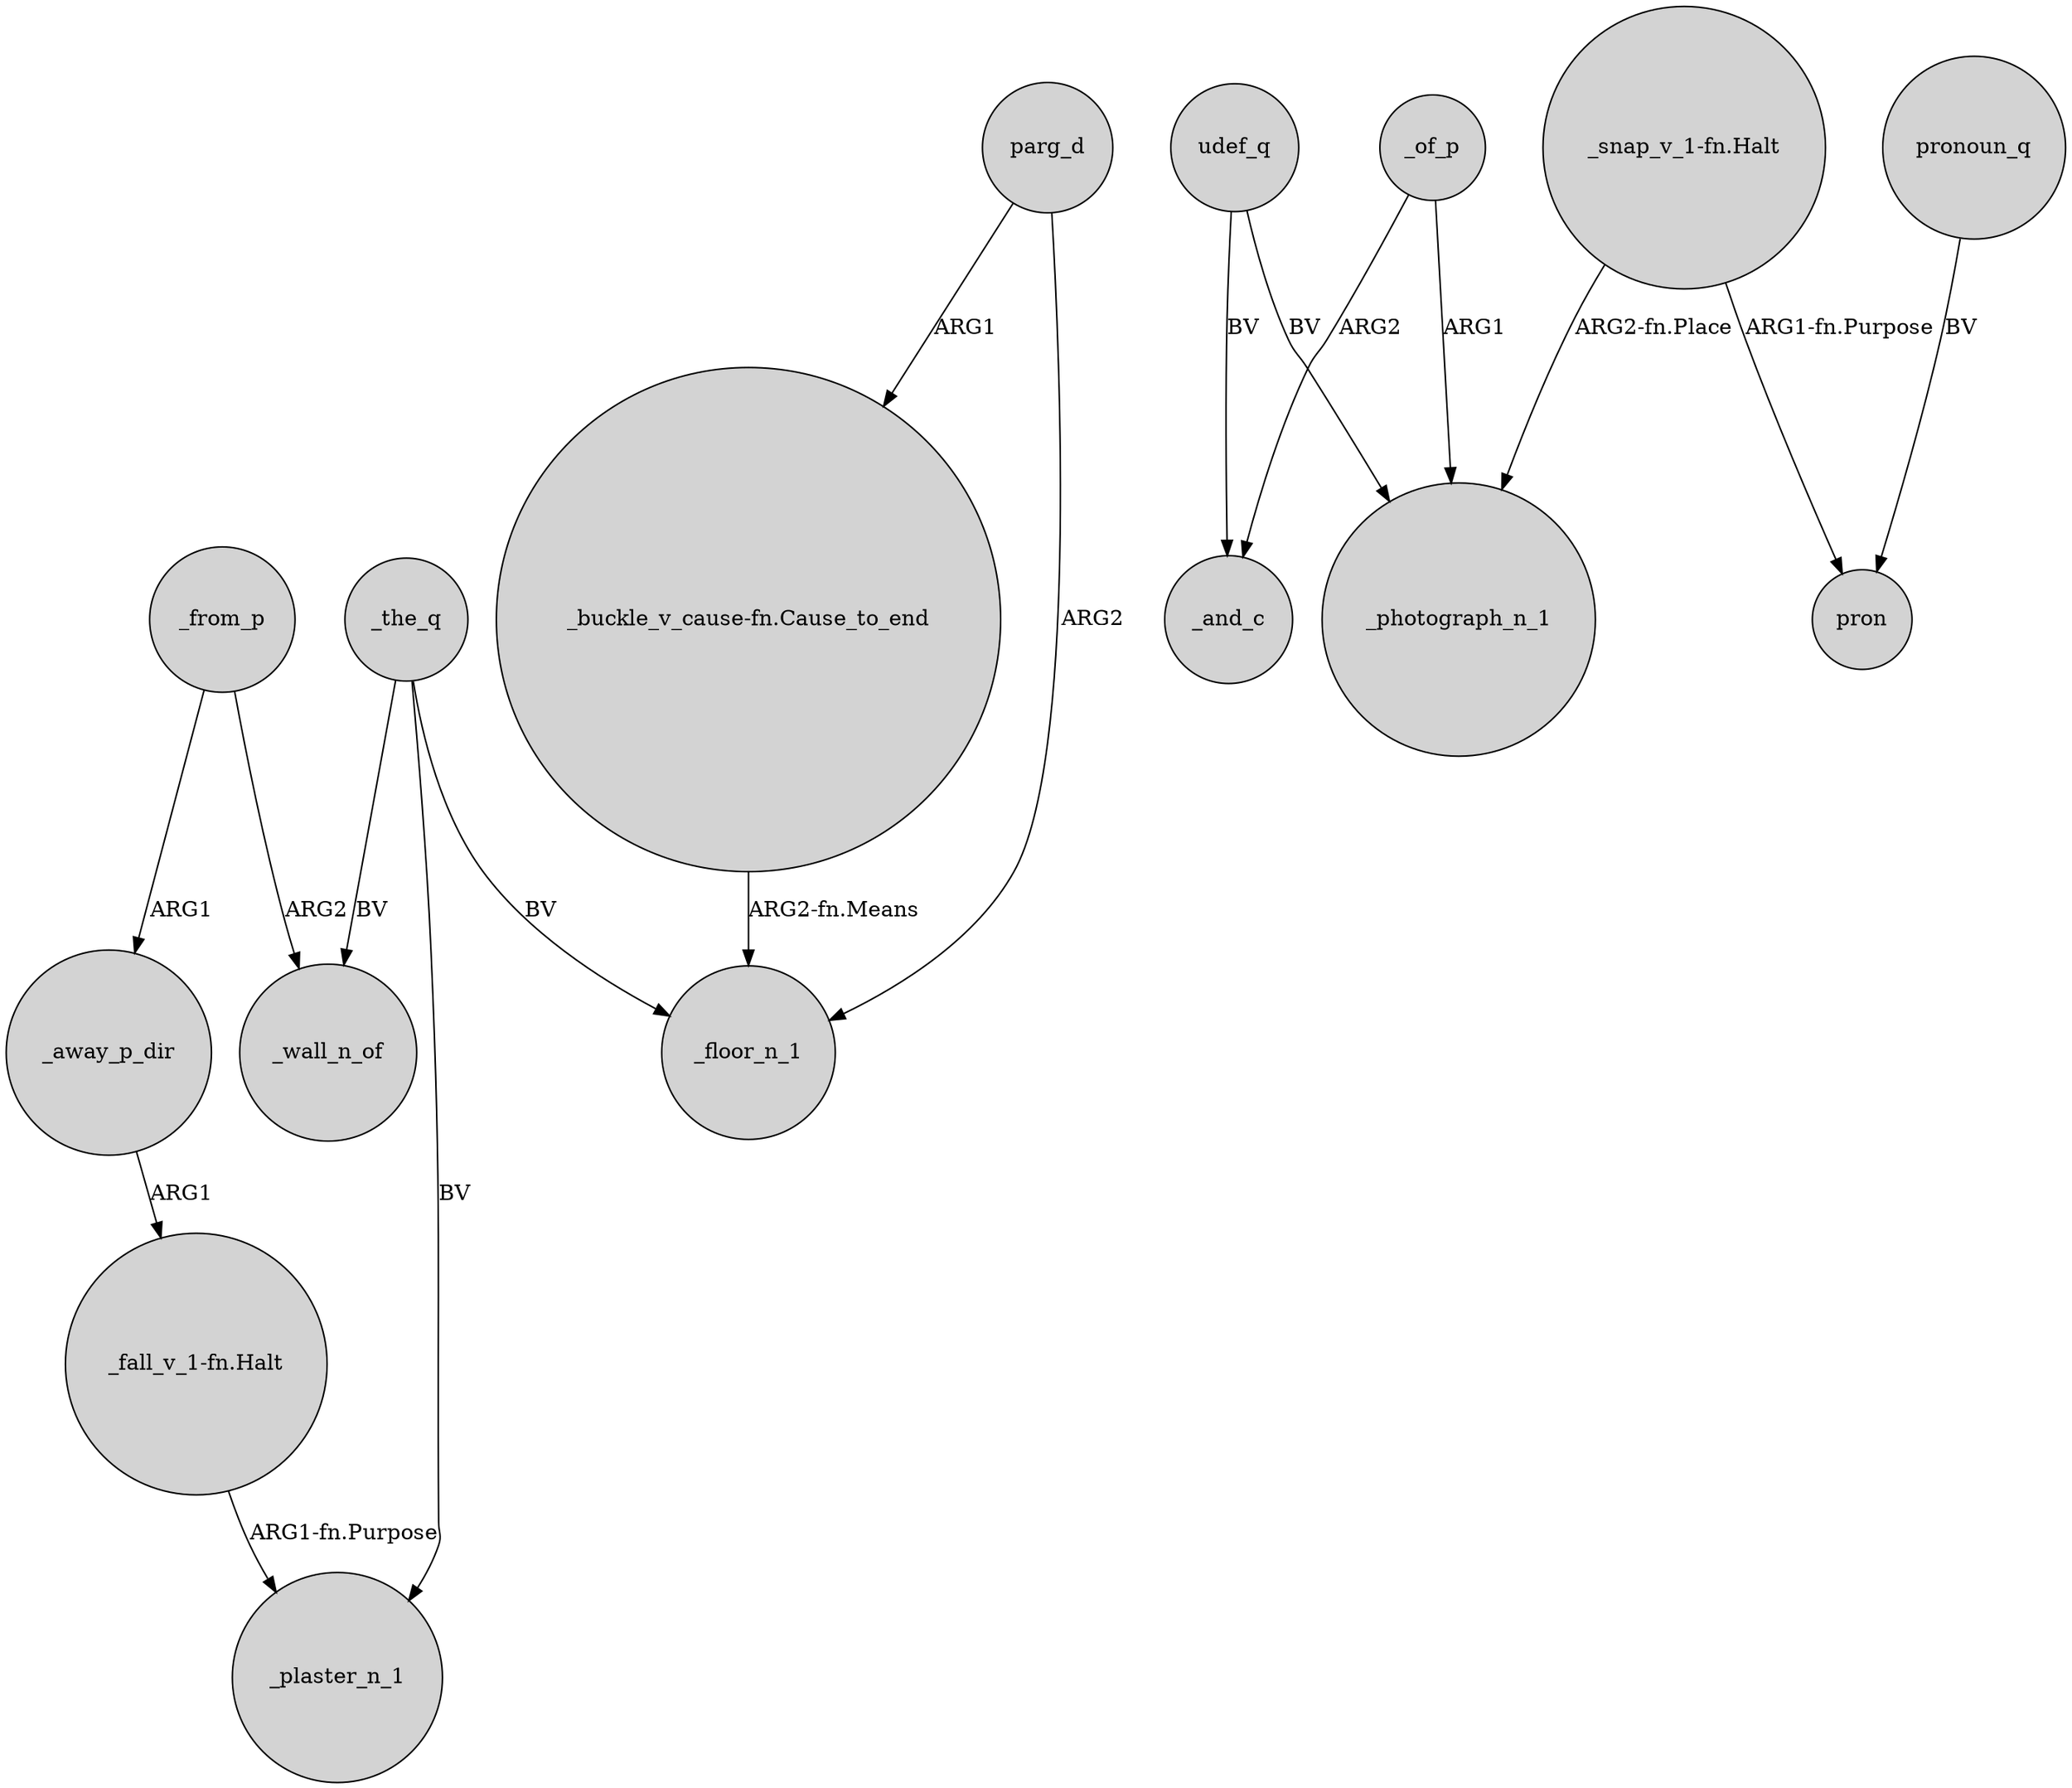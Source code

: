 digraph {
	node [shape=circle style=filled]
	_away_p_dir -> "_fall_v_1-fn.Halt" [label=ARG1]
	_from_p -> _away_p_dir [label=ARG1]
	_the_q -> _wall_n_of [label=BV]
	"_buckle_v_cause-fn.Cause_to_end" -> _floor_n_1 [label="ARG2-fn.Means"]
	_of_p -> _and_c [label=ARG2]
	_of_p -> _photograph_n_1 [label=ARG1]
	udef_q -> _and_c [label=BV]
	"_snap_v_1-fn.Halt" -> pron [label="ARG1-fn.Purpose"]
	"_snap_v_1-fn.Halt" -> _photograph_n_1 [label="ARG2-fn.Place"]
	_from_p -> _wall_n_of [label=ARG2]
	_the_q -> _floor_n_1 [label=BV]
	udef_q -> _photograph_n_1 [label=BV]
	pronoun_q -> pron [label=BV]
	parg_d -> _floor_n_1 [label=ARG2]
	"_fall_v_1-fn.Halt" -> _plaster_n_1 [label="ARG1-fn.Purpose"]
	parg_d -> "_buckle_v_cause-fn.Cause_to_end" [label=ARG1]
	_the_q -> _plaster_n_1 [label=BV]
}
